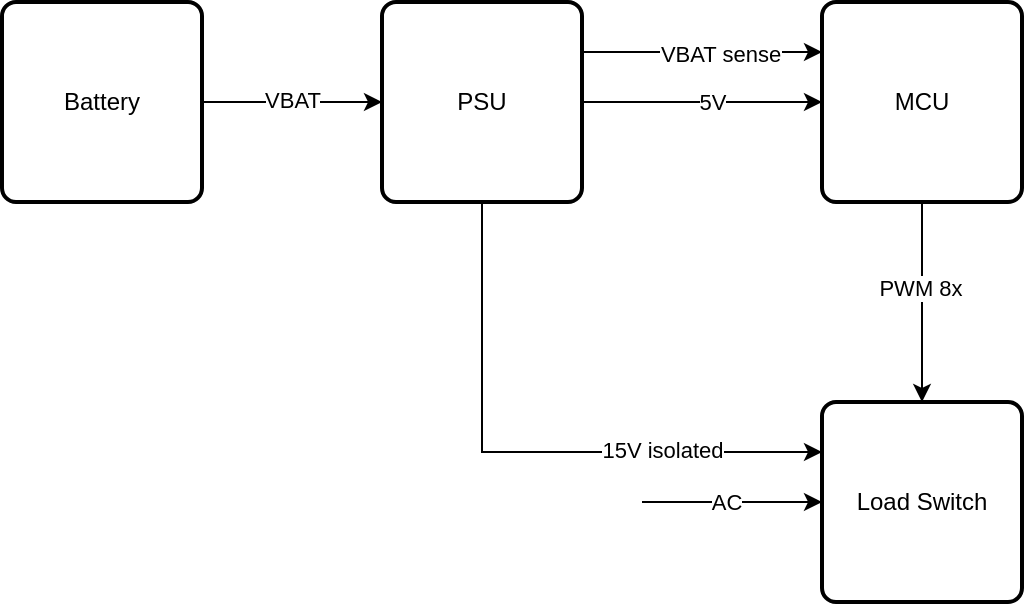 <mxfile version="24.1.0" type="device">
  <diagram name="Page-1" id="h40brPSuF3PjL7NMU1fi">
    <mxGraphModel dx="1290" dy="717" grid="1" gridSize="10" guides="1" tooltips="1" connect="1" arrows="1" fold="1" page="1" pageScale="1" pageWidth="850" pageHeight="1100" math="0" shadow="0">
      <root>
        <mxCell id="0" />
        <mxCell id="1" parent="0" />
        <mxCell id="NP6O_twClJ4kkrfj3z0M-59" style="edgeStyle=orthogonalEdgeStyle;rounded=0;orthogonalLoop=1;jettySize=auto;html=1;entryX=0.5;entryY=0;entryDx=0;entryDy=0;" parent="1" source="NP6O_twClJ4kkrfj3z0M-55" target="NP6O_twClJ4kkrfj3z0M-57" edge="1">
          <mxGeometry relative="1" as="geometry" />
        </mxCell>
        <mxCell id="NP6O_twClJ4kkrfj3z0M-60" value="PWM 8x" style="edgeLabel;html=1;align=center;verticalAlign=middle;resizable=0;points=[];" parent="NP6O_twClJ4kkrfj3z0M-59" vertex="1" connectable="0">
          <mxGeometry x="-0.143" y="-1" relative="1" as="geometry">
            <mxPoint as="offset" />
          </mxGeometry>
        </mxCell>
        <mxCell id="NP6O_twClJ4kkrfj3z0M-55" value="MCU" style="rounded=1;whiteSpace=wrap;html=1;absoluteArcSize=1;arcSize=14;strokeWidth=2;" parent="1" vertex="1">
          <mxGeometry x="550" y="280" width="100" height="100" as="geometry" />
        </mxCell>
        <mxCell id="NP6O_twClJ4kkrfj3z0M-61" style="edgeStyle=orthogonalEdgeStyle;rounded=0;orthogonalLoop=1;jettySize=auto;html=1;entryX=0;entryY=0.5;entryDx=0;entryDy=0;" parent="1" source="NP6O_twClJ4kkrfj3z0M-56" target="NP6O_twClJ4kkrfj3z0M-55" edge="1">
          <mxGeometry relative="1" as="geometry" />
        </mxCell>
        <mxCell id="NP6O_twClJ4kkrfj3z0M-62" value="5V" style="edgeLabel;html=1;align=center;verticalAlign=middle;resizable=0;points=[];" parent="NP6O_twClJ4kkrfj3z0M-61" vertex="1" connectable="0">
          <mxGeometry x="0.083" relative="1" as="geometry">
            <mxPoint as="offset" />
          </mxGeometry>
        </mxCell>
        <mxCell id="NP6O_twClJ4kkrfj3z0M-71" style="edgeStyle=orthogonalEdgeStyle;rounded=0;orthogonalLoop=1;jettySize=auto;html=1;exitX=1;exitY=0.25;exitDx=0;exitDy=0;entryX=0;entryY=0.25;entryDx=0;entryDy=0;" parent="1" source="NP6O_twClJ4kkrfj3z0M-56" target="NP6O_twClJ4kkrfj3z0M-55" edge="1">
          <mxGeometry relative="1" as="geometry" />
        </mxCell>
        <mxCell id="NP6O_twClJ4kkrfj3z0M-72" value="VBAT sense" style="edgeLabel;html=1;align=center;verticalAlign=middle;resizable=0;points=[];" parent="NP6O_twClJ4kkrfj3z0M-71" vertex="1" connectable="0">
          <mxGeometry x="0.152" y="-1" relative="1" as="geometry">
            <mxPoint as="offset" />
          </mxGeometry>
        </mxCell>
        <mxCell id="NP6O_twClJ4kkrfj3z0M-73" style="edgeStyle=orthogonalEdgeStyle;rounded=0;orthogonalLoop=1;jettySize=auto;html=1;exitX=0.5;exitY=1;exitDx=0;exitDy=0;entryX=0;entryY=0.25;entryDx=0;entryDy=0;" parent="1" source="NP6O_twClJ4kkrfj3z0M-56" target="NP6O_twClJ4kkrfj3z0M-57" edge="1">
          <mxGeometry relative="1" as="geometry" />
        </mxCell>
        <mxCell id="NP6O_twClJ4kkrfj3z0M-74" value="15V isolated" style="edgeLabel;html=1;align=center;verticalAlign=middle;resizable=0;points=[];" parent="NP6O_twClJ4kkrfj3z0M-73" vertex="1" connectable="0">
          <mxGeometry x="0.381" y="1" relative="1" as="geometry">
            <mxPoint x="11" as="offset" />
          </mxGeometry>
        </mxCell>
        <mxCell id="NP6O_twClJ4kkrfj3z0M-56" value="PSU" style="rounded=1;whiteSpace=wrap;html=1;absoluteArcSize=1;arcSize=14;strokeWidth=2;" parent="1" vertex="1">
          <mxGeometry x="330" y="280" width="100" height="100" as="geometry" />
        </mxCell>
        <mxCell id="NP6O_twClJ4kkrfj3z0M-63" style="edgeStyle=orthogonalEdgeStyle;rounded=0;orthogonalLoop=1;jettySize=auto;html=1;flowAnimation=0;shadow=0;entryX=0;entryY=0.5;entryDx=0;entryDy=0;" parent="1" target="NP6O_twClJ4kkrfj3z0M-57" edge="1">
          <mxGeometry relative="1" as="geometry">
            <mxPoint x="460" y="530" as="sourcePoint" />
            <Array as="points">
              <mxPoint x="510" y="530" />
              <mxPoint x="510" y="530" />
            </Array>
          </mxGeometry>
        </mxCell>
        <mxCell id="NP6O_twClJ4kkrfj3z0M-65" value="AC" style="edgeLabel;html=1;align=center;verticalAlign=middle;resizable=0;points=[];" parent="NP6O_twClJ4kkrfj3z0M-63" vertex="1" connectable="0">
          <mxGeometry x="-0.067" relative="1" as="geometry">
            <mxPoint as="offset" />
          </mxGeometry>
        </mxCell>
        <mxCell id="NP6O_twClJ4kkrfj3z0M-57" value="Load Switch" style="rounded=1;whiteSpace=wrap;html=1;absoluteArcSize=1;arcSize=14;strokeWidth=2;" parent="1" vertex="1">
          <mxGeometry x="550" y="480" width="100" height="100" as="geometry" />
        </mxCell>
        <mxCell id="NP6O_twClJ4kkrfj3z0M-66" style="edgeStyle=orthogonalEdgeStyle;rounded=0;orthogonalLoop=1;jettySize=auto;html=1;entryX=0;entryY=0.5;entryDx=0;entryDy=0;endArrow=classic;endFill=1;" parent="1" source="NP6O_twClJ4kkrfj3z0M-58" target="NP6O_twClJ4kkrfj3z0M-56" edge="1">
          <mxGeometry relative="1" as="geometry" />
        </mxCell>
        <mxCell id="NP6O_twClJ4kkrfj3z0M-67" value="VBAT" style="edgeLabel;html=1;align=center;verticalAlign=middle;resizable=0;points=[];" parent="NP6O_twClJ4kkrfj3z0M-66" vertex="1" connectable="0">
          <mxGeometry x="-0.015" y="1" relative="1" as="geometry">
            <mxPoint as="offset" />
          </mxGeometry>
        </mxCell>
        <mxCell id="NP6O_twClJ4kkrfj3z0M-58" value="Battery" style="rounded=1;whiteSpace=wrap;html=1;absoluteArcSize=1;arcSize=14;strokeWidth=2;" parent="1" vertex="1">
          <mxGeometry x="140" y="280" width="100" height="100" as="geometry" />
        </mxCell>
      </root>
    </mxGraphModel>
  </diagram>
</mxfile>
